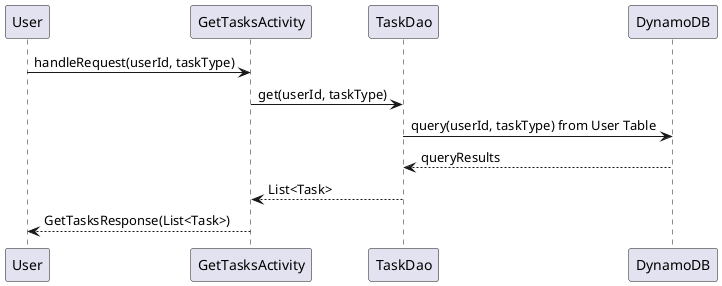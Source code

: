 @startuml
'https://plantuml.com/sequence-diagram


User -> GetTasksActivity: handleRequest(userId, taskType)
GetTasksActivity -> TaskDao : get(userId, taskType)
TaskDao -> DynamoDB : query(userId, taskType) from User Table
TaskDao <-- DynamoDB : queryResults
GetTasksActivity <-- TaskDao : List<Task>
User <-- GetTasksActivity : GetTasksResponse(List<Task>)

@enduml